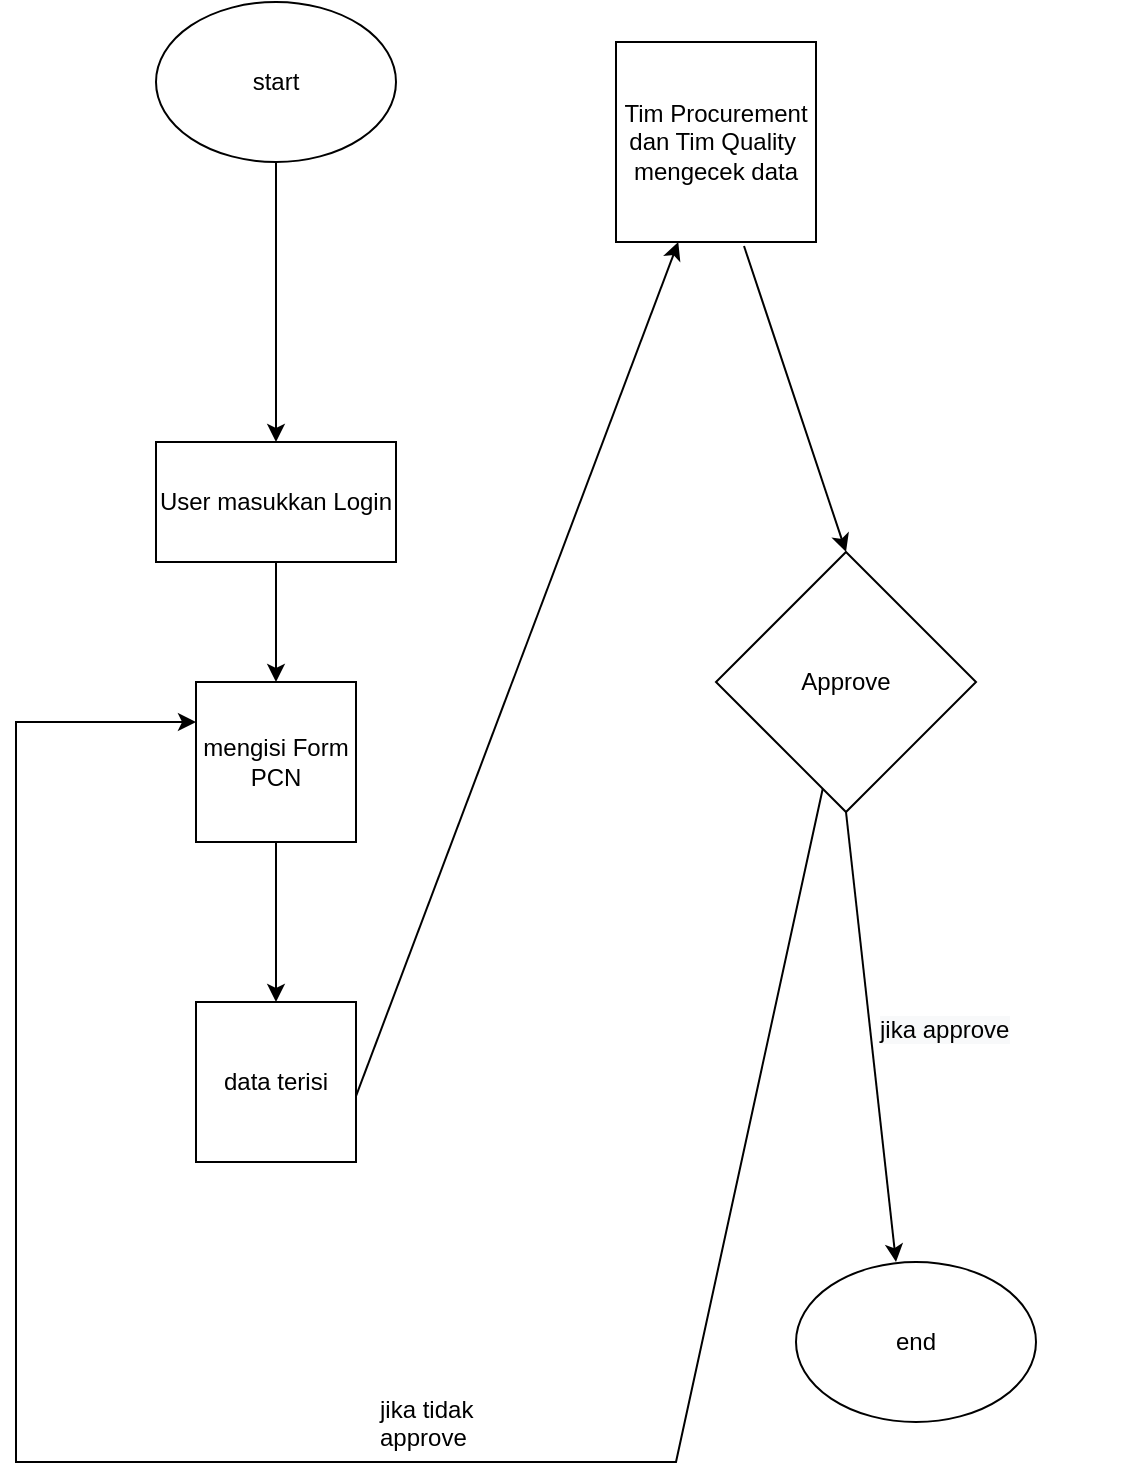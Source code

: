 <mxfile version="20.5.3" type="device"><diagram id="_269NPl3gBc-oPRxWC4o" name="Halaman-1"><mxGraphModel dx="1422" dy="794" grid="1" gridSize="10" guides="1" tooltips="1" connect="1" arrows="1" fold="1" page="1" pageScale="1" pageWidth="827" pageHeight="1169" math="0" shadow="0"><root><mxCell id="0"/><mxCell id="1" parent="0"/><mxCell id="vR2ec6pENjDrO24aQIfJ-2" value="start" style="ellipse;whiteSpace=wrap;html=1;" parent="1" vertex="1"><mxGeometry x="120" y="180" width="120" height="80" as="geometry"/></mxCell><mxCell id="vR2ec6pENjDrO24aQIfJ-7" value="mengisi Form PCN" style="whiteSpace=wrap;html=1;aspect=fixed;" parent="1" vertex="1"><mxGeometry x="140" y="520" width="80" height="80" as="geometry"/></mxCell><mxCell id="vR2ec6pENjDrO24aQIfJ-8" value="" style="endArrow=classic;html=1;rounded=0;exitX=0.5;exitY=0;exitDx=0;exitDy=0;entryX=0.5;entryY=0;entryDx=0;entryDy=0;" parent="1" target="vR2ec6pENjDrO24aQIfJ-7" edge="1"><mxGeometry width="50" height="50" relative="1" as="geometry"><mxPoint x="180" y="460" as="sourcePoint"/><mxPoint x="440" y="480" as="targetPoint"/></mxGeometry></mxCell><mxCell id="vR2ec6pENjDrO24aQIfJ-11" value="data terisi" style="whiteSpace=wrap;html=1;aspect=fixed;" parent="1" vertex="1"><mxGeometry x="140" y="680" width="80" height="80" as="geometry"/></mxCell><mxCell id="vR2ec6pENjDrO24aQIfJ-12" value="" style="endArrow=classic;html=1;rounded=0;exitX=0.25;exitY=1;exitDx=0;exitDy=0;entryX=0.5;entryY=0;entryDx=0;entryDy=0;" parent="1" source="vR2ec6pENjDrO24aQIfJ-7" target="vR2ec6pENjDrO24aQIfJ-11" edge="1"><mxGeometry width="50" height="50" relative="1" as="geometry"><mxPoint x="390" y="510" as="sourcePoint"/><mxPoint x="440" y="460" as="targetPoint"/><Array as="points"><mxPoint x="180" y="600"/></Array></mxGeometry></mxCell><mxCell id="vR2ec6pENjDrO24aQIfJ-16" value="Tim Procurement dan Tim Quality&amp;nbsp;&lt;br&gt;mengecek data" style="whiteSpace=wrap;html=1;aspect=fixed;" parent="1" vertex="1"><mxGeometry x="350" y="200" width="100" height="100" as="geometry"/></mxCell><mxCell id="vR2ec6pENjDrO24aQIfJ-17" value="" style="endArrow=classic;html=1;rounded=0;exitX=1;exitY=0.588;exitDx=0;exitDy=0;exitPerimeter=0;" parent="1" source="vR2ec6pENjDrO24aQIfJ-11" target="vR2ec6pENjDrO24aQIfJ-16" edge="1"><mxGeometry width="50" height="50" relative="1" as="geometry"><mxPoint x="390" y="500" as="sourcePoint"/><mxPoint x="440" y="450" as="targetPoint"/></mxGeometry></mxCell><mxCell id="vR2ec6pENjDrO24aQIfJ-18" style="edgeStyle=orthogonalEdgeStyle;rounded=0;orthogonalLoop=1;jettySize=auto;html=1;exitX=0.5;exitY=0;exitDx=0;exitDy=0;" parent="1" edge="1"><mxGeometry relative="1" as="geometry"><mxPoint x="519" y="540" as="sourcePoint"/><mxPoint x="519" y="540" as="targetPoint"/></mxGeometry></mxCell><mxCell id="vR2ec6pENjDrO24aQIfJ-20" value="Approve" style="rhombus;whiteSpace=wrap;html=1;" parent="1" vertex="1"><mxGeometry x="400" y="455" width="130" height="130" as="geometry"/></mxCell><mxCell id="vR2ec6pENjDrO24aQIfJ-21" value="" style="endArrow=classic;html=1;rounded=0;entryX=0;entryY=0.25;entryDx=0;entryDy=0;" parent="1" source="vR2ec6pENjDrO24aQIfJ-20" target="vR2ec6pENjDrO24aQIfJ-7" edge="1"><mxGeometry width="50" height="50" relative="1" as="geometry"><mxPoint x="390" y="500" as="sourcePoint"/><mxPoint x="230" y="550" as="targetPoint"/><Array as="points"><mxPoint x="380" y="910"/><mxPoint x="50" y="910"/><mxPoint x="50" y="540"/><mxPoint x="100" y="540"/></Array></mxGeometry></mxCell><mxCell id="vR2ec6pENjDrO24aQIfJ-22" value="" style="endArrow=classic;html=1;rounded=0;exitX=0.5;exitY=1;exitDx=0;exitDy=0;" parent="1" source="vR2ec6pENjDrO24aQIfJ-20" edge="1"><mxGeometry width="50" height="50" relative="1" as="geometry"><mxPoint x="390" y="650" as="sourcePoint"/><mxPoint x="490" y="810" as="targetPoint"/></mxGeometry></mxCell><mxCell id="vR2ec6pENjDrO24aQIfJ-23" value="end" style="ellipse;whiteSpace=wrap;html=1;" parent="1" vertex="1"><mxGeometry x="440" y="810" width="120" height="80" as="geometry"/></mxCell><mxCell id="VYKhOtmuomAYMbPPcChf-1" value="User masukkan Login" style="rounded=0;whiteSpace=wrap;html=1;" vertex="1" parent="1"><mxGeometry x="120" y="400" width="120" height="60" as="geometry"/></mxCell><mxCell id="VYKhOtmuomAYMbPPcChf-2" value="" style="endArrow=classic;html=1;rounded=0;exitX=0.5;exitY=1;exitDx=0;exitDy=0;entryX=0.5;entryY=0;entryDx=0;entryDy=0;" edge="1" parent="1" source="vR2ec6pENjDrO24aQIfJ-2" target="VYKhOtmuomAYMbPPcChf-1"><mxGeometry width="50" height="50" relative="1" as="geometry"><mxPoint x="180" y="340" as="sourcePoint"/><mxPoint x="230" y="290" as="targetPoint"/></mxGeometry></mxCell><mxCell id="VYKhOtmuomAYMbPPcChf-3" value="jika tidak approve" style="text;whiteSpace=wrap;html=1;" vertex="1" parent="1"><mxGeometry x="230" y="870" width="50" height="40" as="geometry"/></mxCell><mxCell id="VYKhOtmuomAYMbPPcChf-4" value="&lt;span style=&quot;color: rgb(0, 0, 0); font-family: Helvetica; font-size: 12px; font-style: normal; font-variant-ligatures: normal; font-variant-caps: normal; font-weight: 400; letter-spacing: normal; orphans: 2; text-align: left; text-indent: 0px; text-transform: none; widows: 2; word-spacing: 0px; -webkit-text-stroke-width: 0px; background-color: rgb(248, 249, 250); text-decoration-thickness: initial; text-decoration-style: initial; text-decoration-color: initial; float: none; display: inline !important;&quot;&gt;jika approve&lt;/span&gt;" style="text;whiteSpace=wrap;html=1;" vertex="1" parent="1"><mxGeometry x="480" y="680" width="130" height="40" as="geometry"/></mxCell><mxCell id="VYKhOtmuomAYMbPPcChf-9" value="" style="endArrow=classic;html=1;rounded=0;exitX=0.64;exitY=1.02;exitDx=0;exitDy=0;exitPerimeter=0;entryX=0.5;entryY=0;entryDx=0;entryDy=0;" edge="1" parent="1" source="vR2ec6pENjDrO24aQIfJ-16" target="vR2ec6pENjDrO24aQIfJ-20"><mxGeometry width="50" height="50" relative="1" as="geometry"><mxPoint x="390" y="540" as="sourcePoint"/><mxPoint x="485.593" y="390" as="targetPoint"/></mxGeometry></mxCell></root></mxGraphModel></diagram></mxfile>